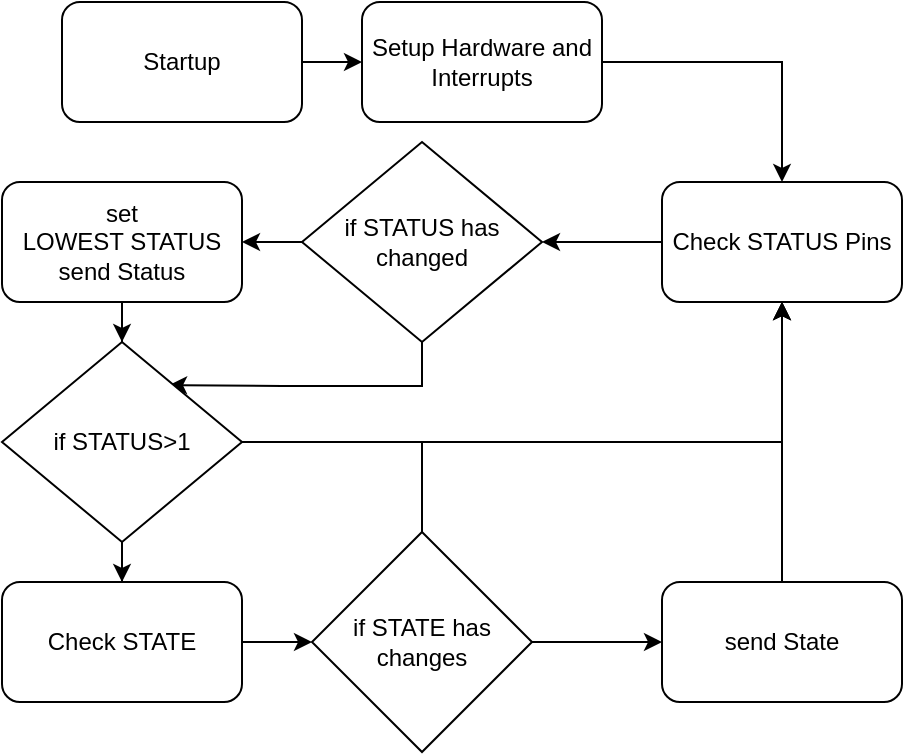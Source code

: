<mxfile version="20.3.0" type="device"><diagram id="NdRD9TMYiskkK5rjFg3h" name="Page-1"><mxGraphModel dx="981" dy="597" grid="1" gridSize="10" guides="1" tooltips="1" connect="1" arrows="1" fold="1" page="1" pageScale="1" pageWidth="850" pageHeight="1100" math="0" shadow="0"><root><mxCell id="0"/><mxCell id="1" parent="0"/><mxCell id="CVOR1MFq4cVJDm3WEBvY-3" value="" style="edgeStyle=orthogonalEdgeStyle;rounded=0;orthogonalLoop=1;jettySize=auto;html=1;" edge="1" parent="1" source="CVOR1MFq4cVJDm3WEBvY-1" target="CVOR1MFq4cVJDm3WEBvY-2"><mxGeometry relative="1" as="geometry"/></mxCell><mxCell id="CVOR1MFq4cVJDm3WEBvY-1" value="Startup" style="rounded=1;whiteSpace=wrap;html=1;" vertex="1" parent="1"><mxGeometry x="100" y="50" width="120" height="60" as="geometry"/></mxCell><mxCell id="CVOR1MFq4cVJDm3WEBvY-5" value="" style="edgeStyle=orthogonalEdgeStyle;rounded=0;orthogonalLoop=1;jettySize=auto;html=1;" edge="1" parent="1" source="CVOR1MFq4cVJDm3WEBvY-2" target="CVOR1MFq4cVJDm3WEBvY-4"><mxGeometry relative="1" as="geometry"><Array as="points"><mxPoint x="410" y="80"/><mxPoint x="410" y="80"/></Array></mxGeometry></mxCell><mxCell id="CVOR1MFq4cVJDm3WEBvY-2" value="Setup Hardware and Interrupts" style="rounded=1;whiteSpace=wrap;html=1;" vertex="1" parent="1"><mxGeometry x="250" y="50" width="120" height="60" as="geometry"/></mxCell><mxCell id="CVOR1MFq4cVJDm3WEBvY-19" style="edgeStyle=orthogonalEdgeStyle;rounded=0;orthogonalLoop=1;jettySize=auto;html=1;entryX=1;entryY=0.5;entryDx=0;entryDy=0;" edge="1" parent="1" source="CVOR1MFq4cVJDm3WEBvY-4" target="CVOR1MFq4cVJDm3WEBvY-18"><mxGeometry relative="1" as="geometry"/></mxCell><mxCell id="CVOR1MFq4cVJDm3WEBvY-4" value="Check STATUS Pins" style="rounded=1;whiteSpace=wrap;html=1;" vertex="1" parent="1"><mxGeometry x="400" y="140" width="120" height="60" as="geometry"/></mxCell><mxCell id="CVOR1MFq4cVJDm3WEBvY-25" value="" style="edgeStyle=orthogonalEdgeStyle;rounded=0;orthogonalLoop=1;jettySize=auto;html=1;" edge="1" parent="1" source="CVOR1MFq4cVJDm3WEBvY-6" target="CVOR1MFq4cVJDm3WEBvY-23"><mxGeometry relative="1" as="geometry"/></mxCell><mxCell id="CVOR1MFq4cVJDm3WEBvY-6" value="set&lt;br&gt;LOWEST STATUS&lt;br&gt;send Status" style="rounded=1;whiteSpace=wrap;html=1;" vertex="1" parent="1"><mxGeometry x="70" y="140" width="120" height="60" as="geometry"/></mxCell><mxCell id="CVOR1MFq4cVJDm3WEBvY-12" style="edgeStyle=orthogonalEdgeStyle;rounded=0;orthogonalLoop=1;jettySize=auto;html=1;entryX=0;entryY=0.5;entryDx=0;entryDy=0;" edge="1" parent="1" source="CVOR1MFq4cVJDm3WEBvY-8" target="CVOR1MFq4cVJDm3WEBvY-11"><mxGeometry relative="1" as="geometry"/></mxCell><mxCell id="CVOR1MFq4cVJDm3WEBvY-8" value="Check STATE" style="rounded=1;whiteSpace=wrap;html=1;" vertex="1" parent="1"><mxGeometry x="70" y="340" width="120" height="60" as="geometry"/></mxCell><mxCell id="CVOR1MFq4cVJDm3WEBvY-14" value="" style="edgeStyle=orthogonalEdgeStyle;rounded=0;orthogonalLoop=1;jettySize=auto;html=1;" edge="1" parent="1" source="CVOR1MFq4cVJDm3WEBvY-11" target="CVOR1MFq4cVJDm3WEBvY-13"><mxGeometry relative="1" as="geometry"/></mxCell><mxCell id="CVOR1MFq4cVJDm3WEBvY-29" style="edgeStyle=orthogonalEdgeStyle;rounded=0;orthogonalLoop=1;jettySize=auto;html=1;entryX=0.5;entryY=1;entryDx=0;entryDy=0;" edge="1" parent="1" source="CVOR1MFq4cVJDm3WEBvY-11" target="CVOR1MFq4cVJDm3WEBvY-4"><mxGeometry relative="1" as="geometry"><Array as="points"><mxPoint x="280" y="270"/><mxPoint x="460" y="270"/></Array></mxGeometry></mxCell><mxCell id="CVOR1MFq4cVJDm3WEBvY-11" value="if STATE has changes" style="rhombus;whiteSpace=wrap;html=1;" vertex="1" parent="1"><mxGeometry x="225" y="315" width="110" height="110" as="geometry"/></mxCell><mxCell id="CVOR1MFq4cVJDm3WEBvY-24" style="edgeStyle=orthogonalEdgeStyle;rounded=0;orthogonalLoop=1;jettySize=auto;html=1;entryX=0.5;entryY=1;entryDx=0;entryDy=0;" edge="1" parent="1" source="CVOR1MFq4cVJDm3WEBvY-13" target="CVOR1MFq4cVJDm3WEBvY-4"><mxGeometry relative="1" as="geometry"/></mxCell><mxCell id="CVOR1MFq4cVJDm3WEBvY-13" value="send State" style="rounded=1;whiteSpace=wrap;html=1;" vertex="1" parent="1"><mxGeometry x="400" y="340" width="120" height="60" as="geometry"/></mxCell><mxCell id="CVOR1MFq4cVJDm3WEBvY-20" value="" style="edgeStyle=orthogonalEdgeStyle;rounded=0;orthogonalLoop=1;jettySize=auto;html=1;" edge="1" parent="1" source="CVOR1MFq4cVJDm3WEBvY-18" target="CVOR1MFq4cVJDm3WEBvY-6"><mxGeometry relative="1" as="geometry"/></mxCell><mxCell id="CVOR1MFq4cVJDm3WEBvY-30" style="edgeStyle=orthogonalEdgeStyle;rounded=0;orthogonalLoop=1;jettySize=auto;html=1;entryX=0.696;entryY=0.216;entryDx=0;entryDy=0;entryPerimeter=0;" edge="1" parent="1" source="CVOR1MFq4cVJDm3WEBvY-18" target="CVOR1MFq4cVJDm3WEBvY-23"><mxGeometry relative="1" as="geometry"><Array as="points"><mxPoint x="280" y="242"/><mxPoint x="210" y="242"/></Array></mxGeometry></mxCell><mxCell id="CVOR1MFq4cVJDm3WEBvY-18" value="if STATUS has changed" style="rhombus;whiteSpace=wrap;html=1;" vertex="1" parent="1"><mxGeometry x="220" y="120" width="120" height="100" as="geometry"/></mxCell><mxCell id="CVOR1MFq4cVJDm3WEBvY-26" value="" style="edgeStyle=orthogonalEdgeStyle;rounded=0;orthogonalLoop=1;jettySize=auto;html=1;" edge="1" parent="1" source="CVOR1MFq4cVJDm3WEBvY-23" target="CVOR1MFq4cVJDm3WEBvY-8"><mxGeometry relative="1" as="geometry"/></mxCell><mxCell id="CVOR1MFq4cVJDm3WEBvY-27" style="edgeStyle=orthogonalEdgeStyle;rounded=0;orthogonalLoop=1;jettySize=auto;html=1;entryX=0.5;entryY=1;entryDx=0;entryDy=0;" edge="1" parent="1" source="CVOR1MFq4cVJDm3WEBvY-23" target="CVOR1MFq4cVJDm3WEBvY-4"><mxGeometry relative="1" as="geometry"/></mxCell><mxCell id="CVOR1MFq4cVJDm3WEBvY-23" value="if STATUS&amp;gt;1" style="rhombus;whiteSpace=wrap;html=1;" vertex="1" parent="1"><mxGeometry x="70" y="220" width="120" height="100" as="geometry"/></mxCell></root></mxGraphModel></diagram></mxfile>